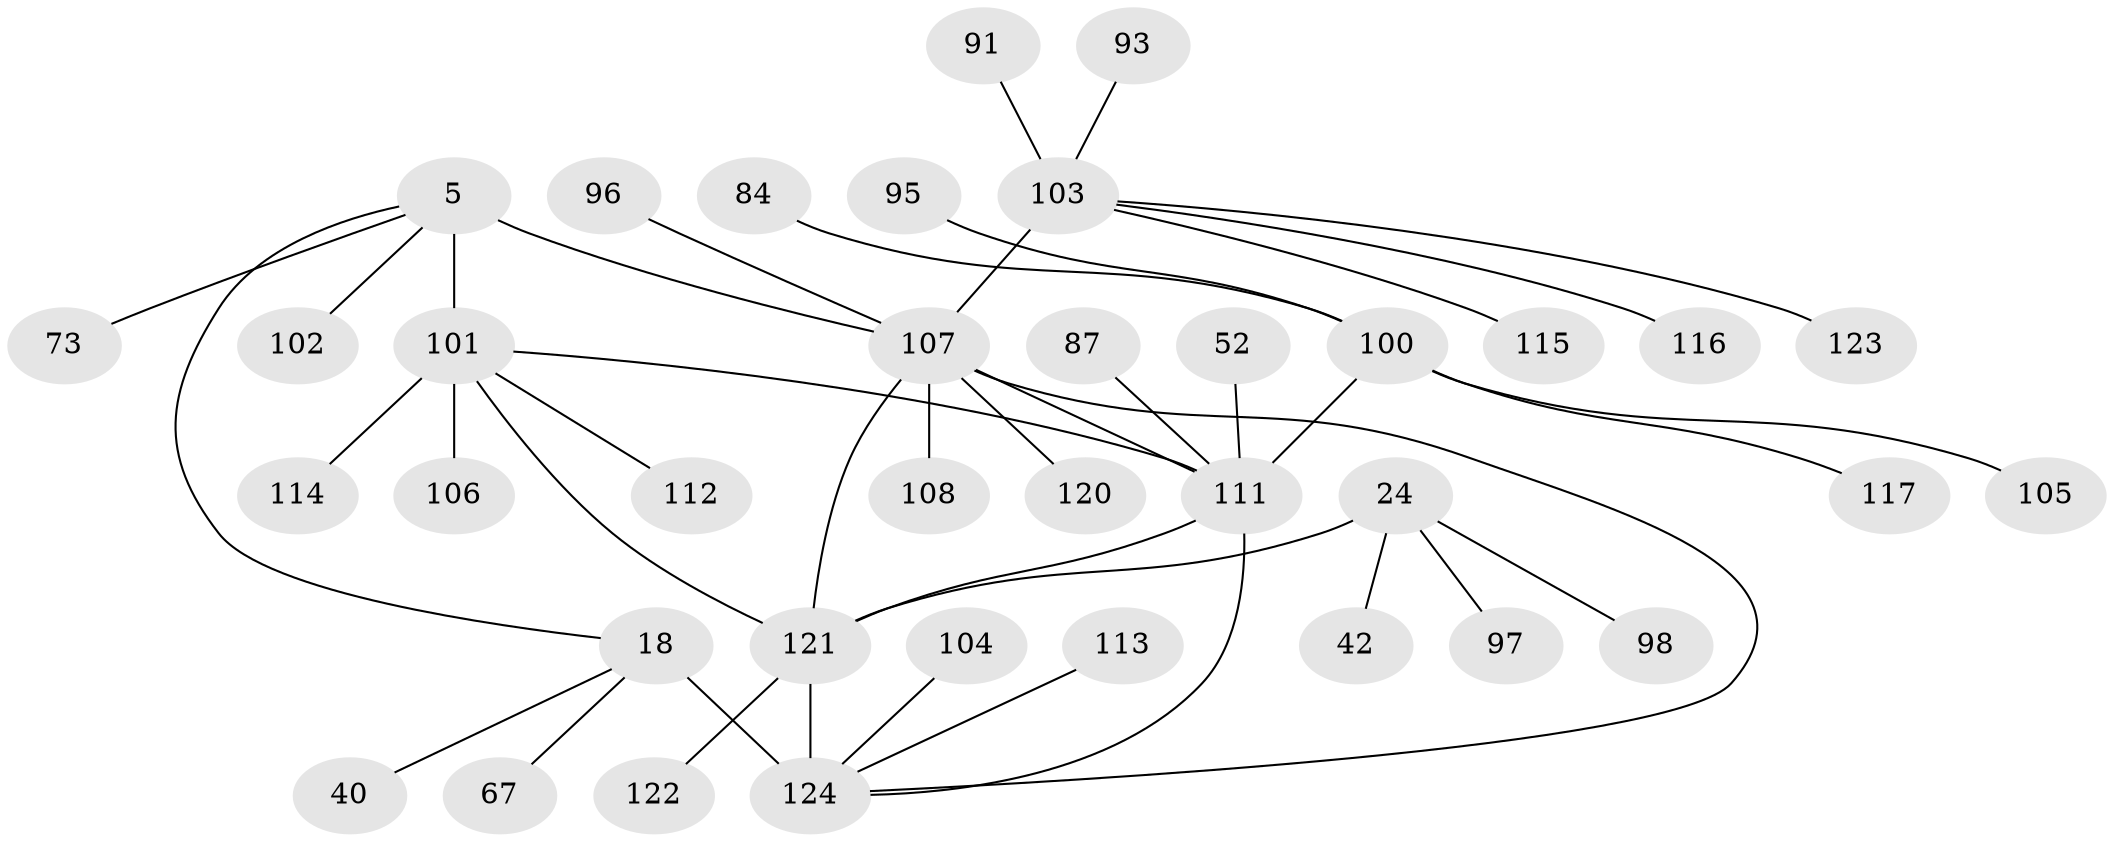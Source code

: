 // original degree distribution, {7: 0.056451612903225805, 11: 0.024193548387096774, 8: 0.06451612903225806, 9: 0.04838709677419355, 5: 0.008064516129032258, 10: 0.016129032258064516, 6: 0.016129032258064516, 14: 0.008064516129032258, 1: 0.6209677419354839, 2: 0.0967741935483871, 3: 0.03225806451612903, 4: 0.008064516129032258}
// Generated by graph-tools (version 1.1) at 2025/59/03/04/25 21:59:13]
// undirected, 37 vertices, 42 edges
graph export_dot {
graph [start="1"]
  node [color=gray90,style=filled];
  5 [super="+1"];
  18 [super="+13"];
  24 [super="+23"];
  40;
  42;
  52;
  67;
  73;
  84;
  87;
  91;
  93;
  95;
  96;
  97 [super="+63+72+83+90"];
  98;
  100 [super="+11+38+43+47+57+8+79"];
  101 [super="+37+59+60+76+77+81+85+86+94"];
  102;
  103 [super="+53+68+80"];
  104;
  105;
  106;
  107 [super="+48+50+26+33+35+70+74+88"];
  108;
  111 [super="+46"];
  112 [super="+82"];
  113;
  114 [super="+109"];
  115;
  116;
  117 [super="+110"];
  120;
  121 [super="+119"];
  122;
  123;
  124 [super="+17+66+58+62+65+92+99"];
  5 -- 73;
  5 -- 102;
  5 -- 18;
  5 -- 107;
  5 -- 101 [weight=8];
  18 -- 40;
  18 -- 67;
  18 -- 124 [weight=8];
  24 -- 98;
  24 -- 42;
  24 -- 97;
  24 -- 121 [weight=8];
  52 -- 111;
  84 -- 100;
  87 -- 111;
  91 -- 103;
  93 -- 103;
  95 -- 100;
  96 -- 107;
  100 -- 117;
  100 -- 111 [weight=8];
  100 -- 105;
  101 -- 106;
  101 -- 112;
  101 -- 114;
  101 -- 111 [weight=2];
  101 -- 121;
  103 -- 107 [weight=9];
  103 -- 123;
  103 -- 115;
  103 -- 116;
  104 -- 124;
  107 -- 108;
  107 -- 120;
  107 -- 124;
  107 -- 111 [weight=2];
  107 -- 121 [weight=2];
  111 -- 124 [weight=2];
  111 -- 121;
  113 -- 124;
  121 -- 122;
  121 -- 124;
}
